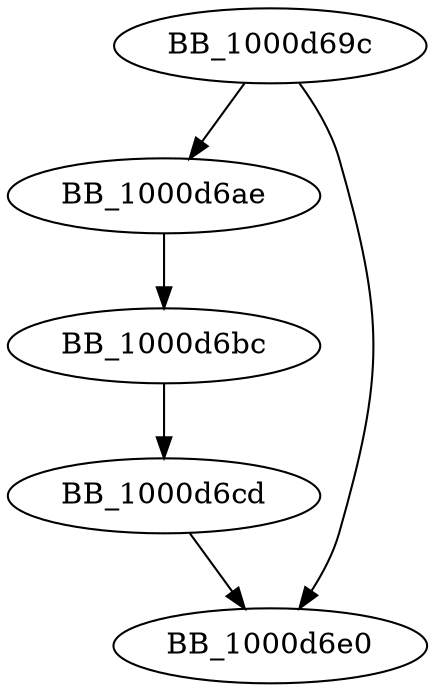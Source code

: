 DiGraph __unwind_handler{
BB_1000d69c->BB_1000d6ae
BB_1000d69c->BB_1000d6e0
BB_1000d6ae->BB_1000d6bc
BB_1000d6bc->BB_1000d6cd
BB_1000d6cd->BB_1000d6e0
}
